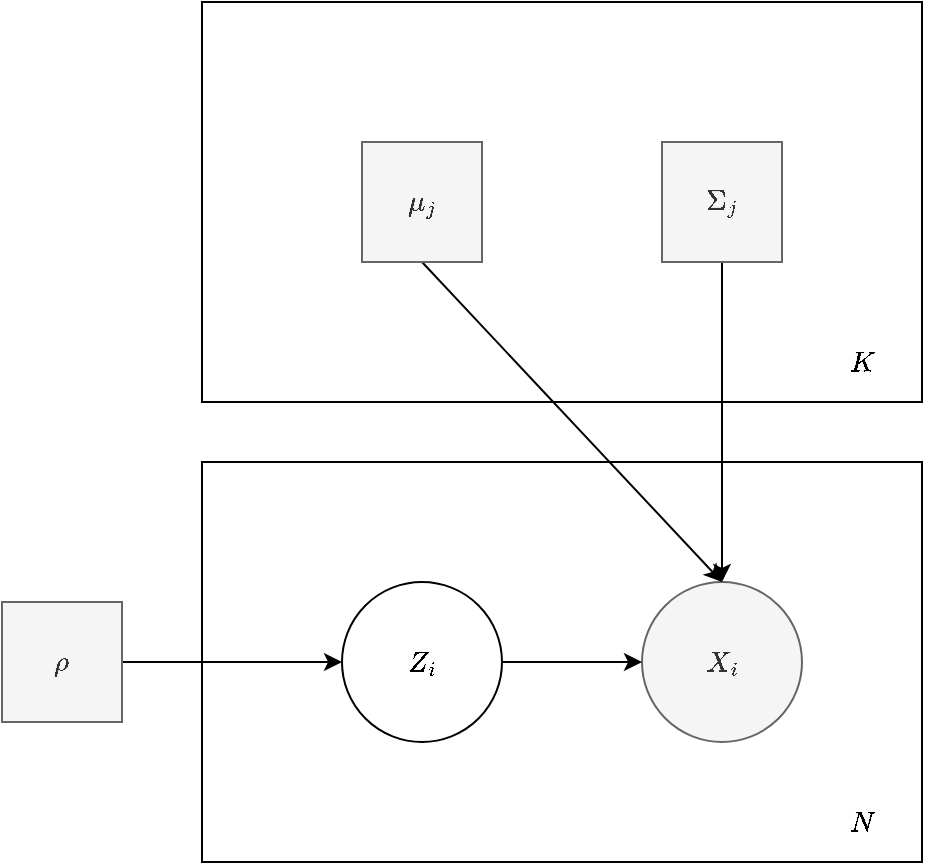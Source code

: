 <mxfile version="13.6.2" type="device"><diagram id="ot6enAct7s7g1hvCYtjy" name="Page-1"><mxGraphModel dx="946" dy="655" grid="1" gridSize="10" guides="1" tooltips="1" connect="1" arrows="1" fold="1" page="1" pageScale="1" pageWidth="827" pageHeight="1169" math="1" shadow="0"><root><mxCell id="0"/><mxCell id="1" parent="0"/><mxCell id="LBpBnTxBKrquC02VOrJj-7" value="" style="rounded=0;whiteSpace=wrap;html=1;align=right;" parent="1" vertex="1"><mxGeometry x="200" y="10" width="360" height="200" as="geometry"/></mxCell><mxCell id="LBpBnTxBKrquC02VOrJj-3" value="" style="rounded=0;whiteSpace=wrap;html=1;align=right;" parent="1" vertex="1"><mxGeometry x="200" y="240" width="360" height="200" as="geometry"/></mxCell><mxCell id="LBpBnTxBKrquC02VOrJj-1" value="$$X_i$$" style="ellipse;whiteSpace=wrap;html=1;aspect=fixed;fillColor=#f5f5f5;strokeColor=#666666;fontColor=#333333;" parent="1" vertex="1"><mxGeometry x="420" y="300" width="80" height="80" as="geometry"/></mxCell><mxCell id="LBpBnTxBKrquC02VOrJj-5" style="edgeStyle=orthogonalEdgeStyle;rounded=0;orthogonalLoop=1;jettySize=auto;html=1;exitX=1;exitY=0.5;exitDx=0;exitDy=0;" parent="1" source="LBpBnTxBKrquC02VOrJj-2" target="LBpBnTxBKrquC02VOrJj-1" edge="1"><mxGeometry relative="1" as="geometry"/></mxCell><mxCell id="LBpBnTxBKrquC02VOrJj-2" value="$$Z_i$$" style="ellipse;whiteSpace=wrap;html=1;aspect=fixed;" parent="1" vertex="1"><mxGeometry x="270" y="300" width="80" height="80" as="geometry"/></mxCell><mxCell id="LBpBnTxBKrquC02VOrJj-6" value="$$N$$" style="text;html=1;strokeColor=none;fillColor=none;align=center;verticalAlign=middle;whiteSpace=wrap;rounded=0;" parent="1" vertex="1"><mxGeometry x="510" y="410" width="40" height="20" as="geometry"/></mxCell><mxCell id="LBpBnTxBKrquC02VOrJj-14" style="edgeStyle=none;rounded=0;orthogonalLoop=1;jettySize=auto;html=1;exitX=1;exitY=0.5;exitDx=0;exitDy=0;entryX=0;entryY=0.5;entryDx=0;entryDy=0;" parent="1" source="LBpBnTxBKrquC02VOrJj-9" target="LBpBnTxBKrquC02VOrJj-2" edge="1"><mxGeometry relative="1" as="geometry"/></mxCell><mxCell id="LBpBnTxBKrquC02VOrJj-9" value="$$\rho$$" style="rounded=0;whiteSpace=wrap;html=1;fillColor=#f5f5f5;strokeColor=#666666;fontColor=#333333;" parent="1" vertex="1"><mxGeometry x="100" y="310" width="60" height="60" as="geometry"/></mxCell><mxCell id="TFCbkdgwe_2g-ABgRIDt-2" style="edgeStyle=none;rounded=0;orthogonalLoop=1;jettySize=auto;html=1;exitX=0.5;exitY=1;exitDx=0;exitDy=0;entryX=0.5;entryY=0;entryDx=0;entryDy=0;" edge="1" parent="1" source="LBpBnTxBKrquC02VOrJj-18" target="LBpBnTxBKrquC02VOrJj-1"><mxGeometry relative="1" as="geometry"><mxPoint x="460" y="290" as="targetPoint"/></mxGeometry></mxCell><mxCell id="LBpBnTxBKrquC02VOrJj-18" value="$$\Sigma_j$$" style="rounded=0;whiteSpace=wrap;html=1;fillColor=#f5f5f5;strokeColor=#666666;fontColor=#333333;" parent="1" vertex="1"><mxGeometry x="430" y="80" width="60" height="60" as="geometry"/></mxCell><mxCell id="TFCbkdgwe_2g-ABgRIDt-1" style="edgeStyle=none;rounded=0;orthogonalLoop=1;jettySize=auto;html=1;exitX=0.5;exitY=1;exitDx=0;exitDy=0;entryX=0.5;entryY=0;entryDx=0;entryDy=0;" edge="1" parent="1" source="LBpBnTxBKrquC02VOrJj-20" target="LBpBnTxBKrquC02VOrJj-1"><mxGeometry relative="1" as="geometry"/></mxCell><mxCell id="LBpBnTxBKrquC02VOrJj-20" value="$$\mu_j$$" style="rounded=0;whiteSpace=wrap;html=1;fillColor=#f5f5f5;strokeColor=#666666;fontColor=#333333;" parent="1" vertex="1"><mxGeometry x="280" y="80" width="60" height="60" as="geometry"/></mxCell><mxCell id="TFCbkdgwe_2g-ABgRIDt-3" value="$$K$$" style="text;html=1;strokeColor=none;fillColor=none;align=center;verticalAlign=middle;whiteSpace=wrap;rounded=0;" vertex="1" parent="1"><mxGeometry x="510" y="180" width="40" height="20" as="geometry"/></mxCell></root></mxGraphModel></diagram></mxfile>